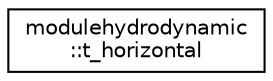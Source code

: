 digraph "Graphical Class Hierarchy"
{
 // LATEX_PDF_SIZE
  edge [fontname="Helvetica",fontsize="10",labelfontname="Helvetica",labelfontsize="10"];
  node [fontname="Helvetica",fontsize="10",shape=record];
  rankdir="LR";
  Node0 [label="modulehydrodynamic\l::t_horizontal",height=0.2,width=0.4,color="black", fillcolor="white", style="filled",URL="$structmodulehydrodynamic_1_1t__horizontal.html",tooltip=" "];
}
